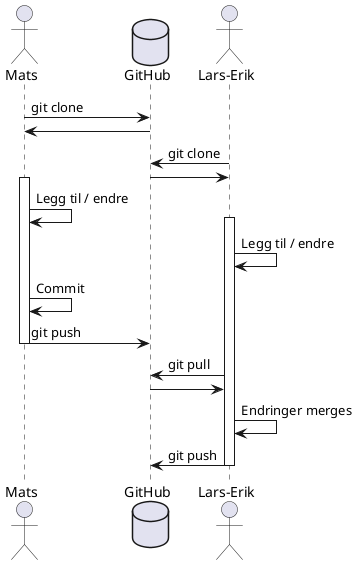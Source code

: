 @startuml
actor Mats
database GitHub
actor "Lars-Erik"
Mats -> GitHub: git clone
GitHub -> Mats
"Lars-Erik" -> GitHub: git clone
GitHub -> "Lars-Erik"
activate Mats
Mats -> Mats: Legg til / endre
activate "Lars-Erik"
"Lars-Erik" -> "Lars-Erik": Legg til / endre
Mats -> Mats: Commit
Mats -> GitHub: git push
deactivate Mats
"Lars-Erik" -> GitHub: git pull
GitHub -> "Lars-Erik"
"Lars-Erik" -> "Lars-Erik": Endringer merges
"Lars-Erik" -> GitHub: git push
deactivate "Lars-Erik"
@enduml